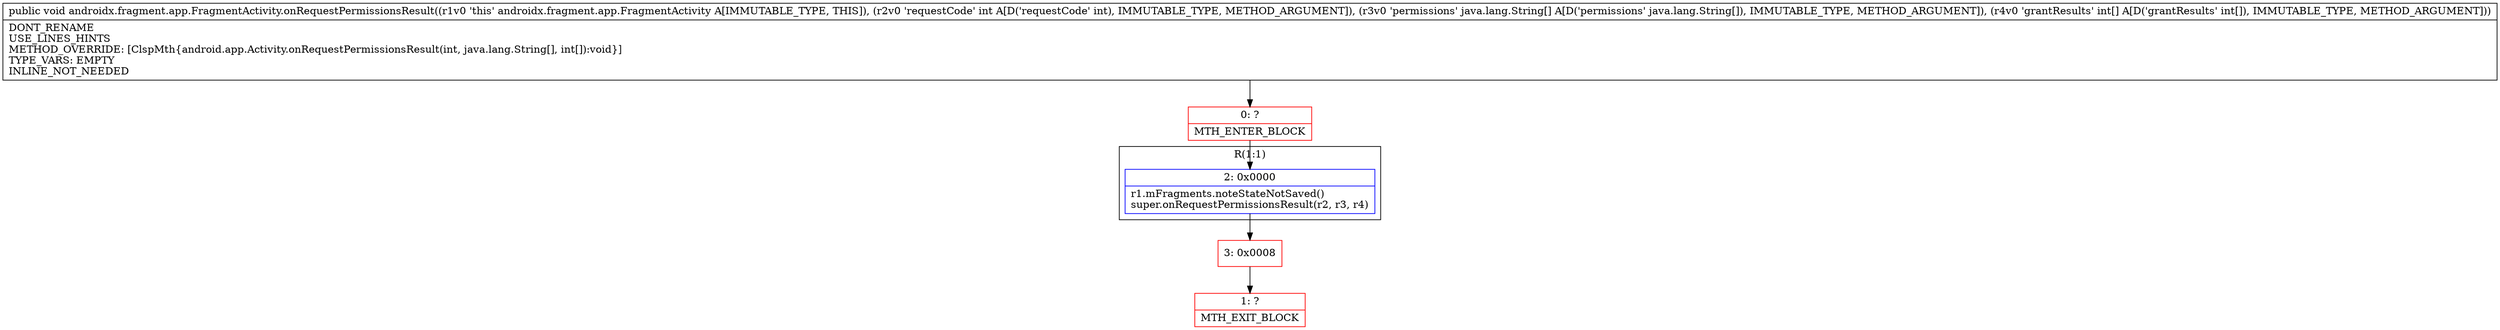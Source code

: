 digraph "CFG forandroidx.fragment.app.FragmentActivity.onRequestPermissionsResult(I[Ljava\/lang\/String;[I)V" {
subgraph cluster_Region_940848023 {
label = "R(1:1)";
node [shape=record,color=blue];
Node_2 [shape=record,label="{2\:\ 0x0000|r1.mFragments.noteStateNotSaved()\lsuper.onRequestPermissionsResult(r2, r3, r4)\l}"];
}
Node_0 [shape=record,color=red,label="{0\:\ ?|MTH_ENTER_BLOCK\l}"];
Node_3 [shape=record,color=red,label="{3\:\ 0x0008}"];
Node_1 [shape=record,color=red,label="{1\:\ ?|MTH_EXIT_BLOCK\l}"];
MethodNode[shape=record,label="{public void androidx.fragment.app.FragmentActivity.onRequestPermissionsResult((r1v0 'this' androidx.fragment.app.FragmentActivity A[IMMUTABLE_TYPE, THIS]), (r2v0 'requestCode' int A[D('requestCode' int), IMMUTABLE_TYPE, METHOD_ARGUMENT]), (r3v0 'permissions' java.lang.String[] A[D('permissions' java.lang.String[]), IMMUTABLE_TYPE, METHOD_ARGUMENT]), (r4v0 'grantResults' int[] A[D('grantResults' int[]), IMMUTABLE_TYPE, METHOD_ARGUMENT]))  | DONT_RENAME\lUSE_LINES_HINTS\lMETHOD_OVERRIDE: [ClspMth\{android.app.Activity.onRequestPermissionsResult(int, java.lang.String[], int[]):void\}]\lTYPE_VARS: EMPTY\lINLINE_NOT_NEEDED\l}"];
MethodNode -> Node_0;Node_2 -> Node_3;
Node_0 -> Node_2;
Node_3 -> Node_1;
}

